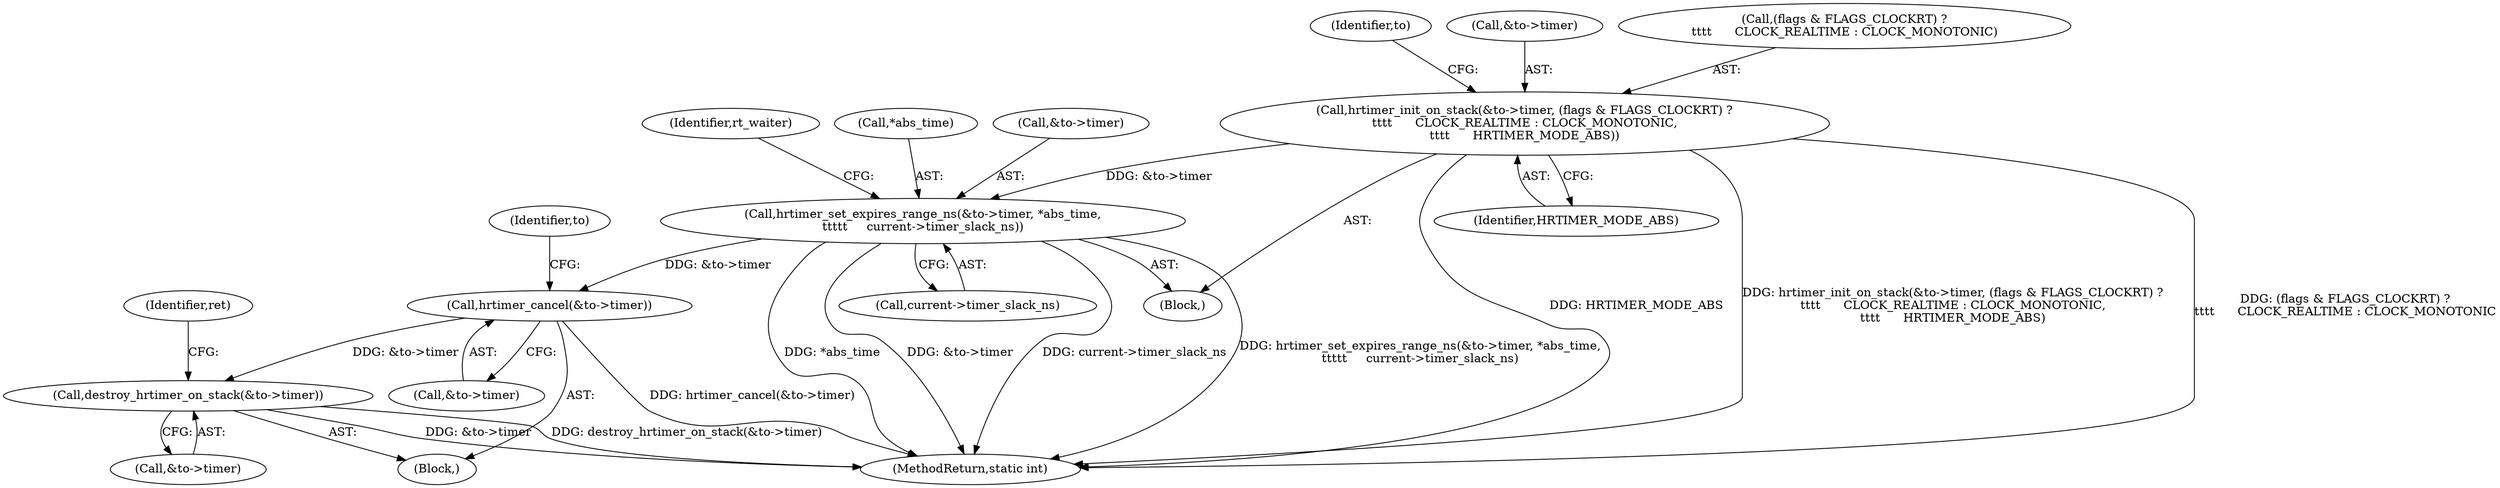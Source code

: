 digraph "0_linux_e9c243a5a6de0be8e584c604d353412584b592f8_0@pointer" {
"1000177" [label="(Call,hrtimer_set_expires_range_ns(&to->timer, *abs_time,\n\t\t\t\t\t     current->timer_slack_ns))"];
"1000162" [label="(Call,hrtimer_init_on_stack(&to->timer, (flags & FLAGS_CLOCKRT) ?\n\t\t\t\t      CLOCK_REALTIME : CLOCK_MONOTONIC,\n\t\t\t\t      HRTIMER_MODE_ABS))"];
"1000417" [label="(Call,hrtimer_cancel(&to->timer))"];
"1000422" [label="(Call,destroy_hrtimer_on_stack(&to->timer))"];
"1000416" [label="(Block,)"];
"1000182" [label="(Call,*abs_time)"];
"1000178" [label="(Call,&to->timer)"];
"1000157" [label="(Block,)"];
"1000175" [label="(Identifier,to)"];
"1000162" [label="(Call,hrtimer_init_on_stack(&to->timer, (flags & FLAGS_CLOCKRT) ?\n\t\t\t\t      CLOCK_REALTIME : CLOCK_MONOTONIC,\n\t\t\t\t      HRTIMER_MODE_ABS))"];
"1000417" [label="(Call,hrtimer_cancel(&to->timer))"];
"1000189" [label="(Identifier,rt_waiter)"];
"1000173" [label="(Identifier,HRTIMER_MODE_ABS)"];
"1000184" [label="(Call,current->timer_slack_ns)"];
"1000429" [label="(MethodReturn,static int)"];
"1000163" [label="(Call,&to->timer)"];
"1000418" [label="(Call,&to->timer)"];
"1000423" [label="(Call,&to->timer)"];
"1000428" [label="(Identifier,ret)"];
"1000177" [label="(Call,hrtimer_set_expires_range_ns(&to->timer, *abs_time,\n\t\t\t\t\t     current->timer_slack_ns))"];
"1000422" [label="(Call,destroy_hrtimer_on_stack(&to->timer))"];
"1000425" [label="(Identifier,to)"];
"1000167" [label="(Call,(flags & FLAGS_CLOCKRT) ?\n\t\t\t\t      CLOCK_REALTIME : CLOCK_MONOTONIC)"];
"1000177" -> "1000157"  [label="AST: "];
"1000177" -> "1000184"  [label="CFG: "];
"1000178" -> "1000177"  [label="AST: "];
"1000182" -> "1000177"  [label="AST: "];
"1000184" -> "1000177"  [label="AST: "];
"1000189" -> "1000177"  [label="CFG: "];
"1000177" -> "1000429"  [label="DDG: *abs_time"];
"1000177" -> "1000429"  [label="DDG: &to->timer"];
"1000177" -> "1000429"  [label="DDG: current->timer_slack_ns"];
"1000177" -> "1000429"  [label="DDG: hrtimer_set_expires_range_ns(&to->timer, *abs_time,\n\t\t\t\t\t     current->timer_slack_ns)"];
"1000162" -> "1000177"  [label="DDG: &to->timer"];
"1000177" -> "1000417"  [label="DDG: &to->timer"];
"1000162" -> "1000157"  [label="AST: "];
"1000162" -> "1000173"  [label="CFG: "];
"1000163" -> "1000162"  [label="AST: "];
"1000167" -> "1000162"  [label="AST: "];
"1000173" -> "1000162"  [label="AST: "];
"1000175" -> "1000162"  [label="CFG: "];
"1000162" -> "1000429"  [label="DDG: (flags & FLAGS_CLOCKRT) ?\n\t\t\t\t      CLOCK_REALTIME : CLOCK_MONOTONIC"];
"1000162" -> "1000429"  [label="DDG: HRTIMER_MODE_ABS"];
"1000162" -> "1000429"  [label="DDG: hrtimer_init_on_stack(&to->timer, (flags & FLAGS_CLOCKRT) ?\n\t\t\t\t      CLOCK_REALTIME : CLOCK_MONOTONIC,\n\t\t\t\t      HRTIMER_MODE_ABS)"];
"1000417" -> "1000416"  [label="AST: "];
"1000417" -> "1000418"  [label="CFG: "];
"1000418" -> "1000417"  [label="AST: "];
"1000425" -> "1000417"  [label="CFG: "];
"1000417" -> "1000429"  [label="DDG: hrtimer_cancel(&to->timer)"];
"1000417" -> "1000422"  [label="DDG: &to->timer"];
"1000422" -> "1000416"  [label="AST: "];
"1000422" -> "1000423"  [label="CFG: "];
"1000423" -> "1000422"  [label="AST: "];
"1000428" -> "1000422"  [label="CFG: "];
"1000422" -> "1000429"  [label="DDG: &to->timer"];
"1000422" -> "1000429"  [label="DDG: destroy_hrtimer_on_stack(&to->timer)"];
}
